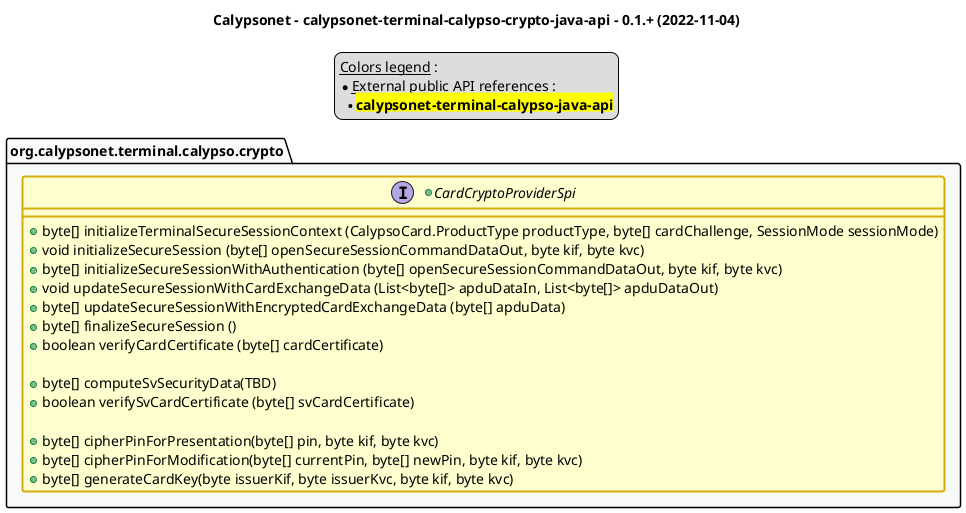 @startuml
title
    Calypsonet - calypsonet-terminal-calypso-crypto-java-api - 0.1.+ (2022-11-04)
end title

' == THEME ==

'Couleurs issues de : https://htmlcolorcodes.com/fr/tableau-de-couleur/tableau-de-couleur-design-plat/
!define C_GREY1 F8F9F9
!define C_GREY2 F2F3F4
!define C_GREY3 E5E7E9
!define C_GREY4 D7DBDD
!define C_GREY5 CACFD2
!define C_GREY6 BDC3C7
!define C_LINK 3498DB
!define C_USE 27AE60

' -- Styles that don't work with new version of plantuml --
skinparam stereotypeABorderColor #A9DCDF
skinparam stereotypeIBorderColor #B4A7E5
skinparam stereotypeCBorderColor #ADD1B2
skinparam stereotypeEBorderColor #EB93DF
' -- END --

skinparam ClassBorderThickness 2
skinparam ArrowThickness 2

' Yellow
skinparam ClassBackgroundColor #FEFECE
skinparam ClassBorderColor #D4AC0D
' Red
skinparam ClassBackgroundColor<<red>> #FDEDEC
skinparam ClassBorderColor<<red>> #E74C3C
hide <<red>> stereotype
' Purple
skinparam ClassBackgroundColor<<purple>> #F4ECF7
skinparam ClassBorderColor<<purple>> #8E44AD
hide <<purple>> stereotype
' blue
skinparam ClassBackgroundColor<<blue>> #EBF5FB
skinparam ClassBorderColor<<blue>> #3498DB
hide <<blue>> stereotype
' Green
skinparam ClassBackgroundColor<<green>> #E9F7EF
skinparam ClassBorderColor<<green>> #27AE60
hide <<green>> stereotype
' Grey
skinparam ClassBackgroundColor<<grey>> #EAECEE
skinparam ClassBorderColor<<grey>> #2C3E50
hide <<grey>> stereotype

' == CONTENT ==

legend top
    __Colors legend__ :
    * __External public API references__ :
    ** <back:yellow>**calypsonet-terminal-calypso-java-api**</back>
end legend

package "org.calypsonet.terminal.calypso.crypto" as api {
    ' https://docs.oracle.com/javase/8/docs/technotes/guides/security/crypto/HowToImplAProvider.html#Engine
    +interface CardCryptoProviderSpi {
        +byte[] initializeTerminalSecureSessionContext (CalypsoCard.ProductType productType, byte[] cardChallenge, SessionMode sessionMode)
        +void initializeSecureSession (byte[] openSecureSessionCommandDataOut, byte kif, byte kvc)
        +byte[] initializeSecureSessionWithAuthentication (byte[] openSecureSessionCommandDataOut, byte kif, byte kvc)
        +void updateSecureSessionWithCardExchangeData (List<byte[]> apduDataIn, List<byte[]> apduDataOut)
        +byte[] updateSecureSessionWithEncryptedCardExchangeData (byte[] apduData)
        +byte[] finalizeSecureSession ()
        +boolean verifyCardCertificate (byte[] cardCertificate)

        +byte[] computeSvSecurityData(TBD)
        +boolean verifySvCardCertificate (byte[] svCardCertificate)

        +byte[] cipherPinForPresentation(byte[] pin, byte kif, byte kvc)
        +byte[] cipherPinForModification(byte[] currentPin, byte[] newPin, byte kif, byte kvc)
        +byte[] generateCardKey(byte issuerKif, byte issuerKvc, byte kif, byte kvc)
    }
}

' Associations

' == LAYOUT ==

'CardSecuritySetting -[hidden]- CalypsoSam

' == STYLE ==

package api #C_GREY1 {}

@enduml